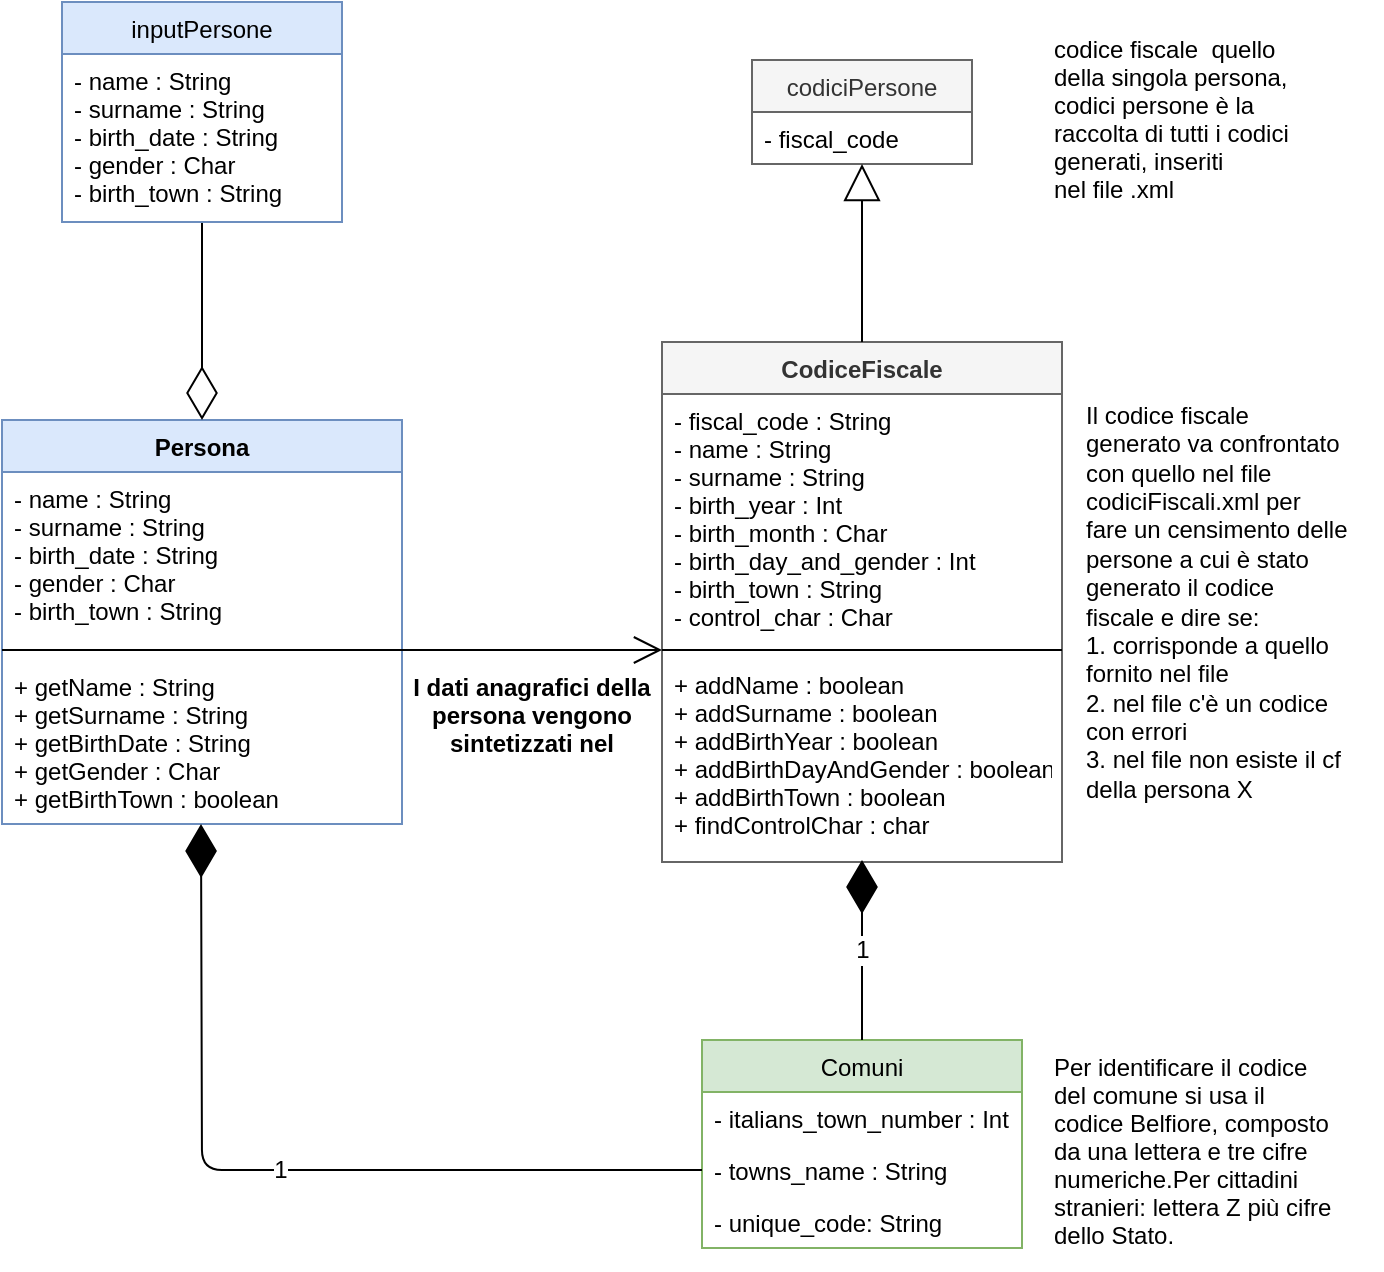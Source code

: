 <mxfile version="14.6.6" type="github"><diagram id="C5RBs43oDa-KdzZeNtuy" name="Page-1"><mxGraphModel dx="680" dy="701" grid="1" gridSize="10" guides="1" tooltips="1" connect="1" arrows="1" fold="1" page="1" pageScale="1" pageWidth="827" pageHeight="1169" math="0" shadow="0"><root><mxCell id="WIyWlLk6GJQsqaUBKTNV-0"/><mxCell id="WIyWlLk6GJQsqaUBKTNV-1" parent="WIyWlLk6GJQsqaUBKTNV-0"/><mxCell id="NUnzRI-uP0wGPxh7U_iV-4" value="CodiceFiscale" style="swimlane;fontStyle=1;align=center;verticalAlign=top;childLayout=stackLayout;horizontal=1;startSize=26;horizontalStack=0;resizeParent=1;resizeParentMax=0;resizeLast=0;collapsible=1;marginBottom=0;fillColor=#f5f5f5;strokeColor=#666666;fontColor=#333333;" parent="WIyWlLk6GJQsqaUBKTNV-1" vertex="1"><mxGeometry x="480" y="380" width="200" height="260" as="geometry"/></mxCell><mxCell id="NUnzRI-uP0wGPxh7U_iV-5" value="- fiscal_code : String&#xa;- name : String&#xa;- surname : String&#xa;- birth_year : Int&#xa;- birth_month : Char&#xa;- birth_day_and_gender : Int&#xa;- birth_town : String&#xa;- control_char : Char" style="text;strokeColor=none;fillColor=none;align=left;verticalAlign=top;spacingLeft=4;spacingRight=4;overflow=hidden;rotatable=0;points=[[0,0.5],[1,0.5]];portConstraint=eastwest;" parent="NUnzRI-uP0wGPxh7U_iV-4" vertex="1"><mxGeometry y="26" width="200" height="124" as="geometry"/></mxCell><mxCell id="NUnzRI-uP0wGPxh7U_iV-6" value="" style="line;strokeWidth=1;fillColor=none;align=left;verticalAlign=middle;spacingTop=-1;spacingLeft=3;spacingRight=3;rotatable=0;labelPosition=right;points=[];portConstraint=eastwest;" parent="NUnzRI-uP0wGPxh7U_iV-4" vertex="1"><mxGeometry y="150" width="200" height="8" as="geometry"/></mxCell><mxCell id="NUnzRI-uP0wGPxh7U_iV-7" value="+ addName : boolean&#xa;+ addSurname : boolean&#xa;+ addBirthYear : boolean&#xa;+ addBirthDayAndGender : boolean&#xa;+ addBirthTown : boolean&#xa;+ findControlChar : char" style="text;strokeColor=none;fillColor=none;align=left;verticalAlign=top;spacingLeft=4;spacingRight=4;overflow=hidden;rotatable=0;points=[[0,0.5],[1,0.5]];portConstraint=eastwest;" parent="NUnzRI-uP0wGPxh7U_iV-4" vertex="1"><mxGeometry y="158" width="200" height="102" as="geometry"/></mxCell><mxCell id="NUnzRI-uP0wGPxh7U_iV-16" value="Persona" style="swimlane;fontStyle=1;align=center;verticalAlign=top;childLayout=stackLayout;horizontal=1;startSize=26;horizontalStack=0;resizeParent=1;resizeParentMax=0;resizeLast=0;collapsible=1;marginBottom=0;fillColor=#dae8fc;strokeColor=#6c8ebf;" parent="WIyWlLk6GJQsqaUBKTNV-1" vertex="1"><mxGeometry x="150" y="419" width="200" height="202" as="geometry"/></mxCell><mxCell id="NUnzRI-uP0wGPxh7U_iV-17" value="- name : String&#xa;- surname : String&#xa;- birth_date : String&#xa;- gender : Char&#xa;- birth_town : String" style="text;strokeColor=none;fillColor=none;align=left;verticalAlign=top;spacingLeft=4;spacingRight=4;overflow=hidden;rotatable=0;points=[[0,0.5],[1,0.5]];portConstraint=eastwest;" parent="NUnzRI-uP0wGPxh7U_iV-16" vertex="1"><mxGeometry y="26" width="200" height="84" as="geometry"/></mxCell><mxCell id="NUnzRI-uP0wGPxh7U_iV-18" value="" style="line;strokeWidth=1;fillColor=none;align=left;verticalAlign=middle;spacingTop=-1;spacingLeft=3;spacingRight=3;rotatable=0;labelPosition=right;points=[];portConstraint=eastwest;" parent="NUnzRI-uP0wGPxh7U_iV-16" vertex="1"><mxGeometry y="110" width="200" height="10" as="geometry"/></mxCell><mxCell id="NUnzRI-uP0wGPxh7U_iV-19" value="+ getName : String&#xa;+ getSurname : String&#xa;+ getBirthDate : String&#xa;+ getGender : Char&#xa;+ getBirthTown : boolean" style="text;strokeColor=none;fillColor=none;align=left;verticalAlign=top;spacingLeft=4;spacingRight=4;overflow=hidden;rotatable=0;points=[[0,0.5],[1,0.5]];portConstraint=eastwest;" parent="NUnzRI-uP0wGPxh7U_iV-16" vertex="1"><mxGeometry y="120" width="200" height="82" as="geometry"/></mxCell><mxCell id="NUnzRI-uP0wGPxh7U_iV-30" value="Comuni" style="swimlane;fontStyle=0;childLayout=stackLayout;horizontal=1;startSize=26;fillColor=#d5e8d4;horizontalStack=0;resizeParent=1;resizeParentMax=0;resizeLast=0;collapsible=1;marginBottom=0;strokeColor=#82b366;" parent="WIyWlLk6GJQsqaUBKTNV-1" vertex="1"><mxGeometry x="500" y="729" width="160" height="104" as="geometry"/></mxCell><mxCell id="NUnzRI-uP0wGPxh7U_iV-31" value="- italians_town_number : Int" style="text;strokeColor=none;fillColor=none;align=left;verticalAlign=top;spacingLeft=4;spacingRight=4;overflow=hidden;rotatable=0;points=[[0,0.5],[1,0.5]];portConstraint=eastwest;" parent="NUnzRI-uP0wGPxh7U_iV-30" vertex="1"><mxGeometry y="26" width="160" height="26" as="geometry"/></mxCell><mxCell id="NUnzRI-uP0wGPxh7U_iV-32" value="- towns_name : String" style="text;strokeColor=none;fillColor=none;align=left;verticalAlign=top;spacingLeft=4;spacingRight=4;overflow=hidden;rotatable=0;points=[[0,0.5],[1,0.5]];portConstraint=eastwest;" parent="NUnzRI-uP0wGPxh7U_iV-30" vertex="1"><mxGeometry y="52" width="160" height="26" as="geometry"/></mxCell><mxCell id="NUnzRI-uP0wGPxh7U_iV-33" value="- unique_code: String" style="text;strokeColor=none;fillColor=none;align=left;verticalAlign=top;spacingLeft=4;spacingRight=4;overflow=hidden;rotatable=0;points=[[0,0.5],[1,0.5]];portConstraint=eastwest;" parent="NUnzRI-uP0wGPxh7U_iV-30" vertex="1"><mxGeometry y="78" width="160" height="26" as="geometry"/></mxCell><mxCell id="NUnzRI-uP0wGPxh7U_iV-34" value="" style="endArrow=open;endFill=1;endSize=12;html=1;" parent="WIyWlLk6GJQsqaUBKTNV-1" edge="1"><mxGeometry width="160" relative="1" as="geometry"><mxPoint x="320" y="534" as="sourcePoint"/><mxPoint x="480" y="534" as="targetPoint"/></mxGeometry></mxCell><mxCell id="NUnzRI-uP0wGPxh7U_iV-36" value="I dati anagrafici della&#xa;persona vengono&#xa;sintetizzati nel" style="text;strokeColor=none;fillColor=none;align=center;verticalAlign=top;spacingLeft=4;spacingRight=4;overflow=hidden;rotatable=0;points=[[0,0.5],[1,0.5]];portConstraint=eastwest;fontStyle=1" parent="WIyWlLk6GJQsqaUBKTNV-1" vertex="1"><mxGeometry x="350" y="539" width="130" height="50" as="geometry"/></mxCell><mxCell id="NUnzRI-uP0wGPxh7U_iV-37" value="&lt;font style=&quot;font-size: 12px&quot;&gt;1&lt;/font&gt;" style="endArrow=diamondThin;endFill=1;endSize=24;html=1;exitX=0.5;exitY=0;exitDx=0;exitDy=0;" parent="WIyWlLk6GJQsqaUBKTNV-1" source="NUnzRI-uP0wGPxh7U_iV-30" edge="1"><mxGeometry width="160" relative="1" as="geometry"><mxPoint x="390" y="629" as="sourcePoint"/><mxPoint x="580" y="639" as="targetPoint"/><Array as="points"><mxPoint x="580" y="689"/></Array></mxGeometry></mxCell><mxCell id="NUnzRI-uP0wGPxh7U_iV-40" value="&lt;font style=&quot;font-size: 12px&quot;&gt;1&lt;/font&gt;" style="endArrow=diamondThin;endFill=1;endSize=24;html=1;" parent="WIyWlLk6GJQsqaUBKTNV-1" edge="1"><mxGeometry width="160" relative="1" as="geometry"><mxPoint x="500" y="794" as="sourcePoint"/><mxPoint x="249.5" y="621" as="targetPoint"/><Array as="points"><mxPoint x="250" y="794"/></Array></mxGeometry></mxCell><mxCell id="NUnzRI-uP0wGPxh7U_iV-41" value="Per identificare il codice&#xa;del comune si usa il&#xa;codice Belfiore, composto&#xa;da una lettera e tre cifre&#xa;numeriche.Per cittadini&#xa;stranieri: lettera Z più cifre&#xa;dello Stato. " style="text;strokeColor=none;fillColor=none;align=left;verticalAlign=top;spacingLeft=4;spacingRight=4;overflow=hidden;rotatable=0;points=[[0,0.5],[1,0.5]];portConstraint=eastwest;" parent="WIyWlLk6GJQsqaUBKTNV-1" vertex="1"><mxGeometry x="670" y="729" width="150" height="112" as="geometry"/></mxCell><mxCell id="NUnzRI-uP0wGPxh7U_iV-52" value="" style="endArrow=diamondThin;endFill=0;endSize=24;html=1;entryX=0.5;entryY=0;entryDx=0;entryDy=0;" parent="WIyWlLk6GJQsqaUBKTNV-1" source="NUnzRI-uP0wGPxh7U_iV-65" target="NUnzRI-uP0wGPxh7U_iV-16" edge="1"><mxGeometry width="160" relative="1" as="geometry"><mxPoint x="250" y="320.0" as="sourcePoint"/><mxPoint x="242" y="397" as="targetPoint"/></mxGeometry></mxCell><mxCell id="NUnzRI-uP0wGPxh7U_iV-64" value="inputPersone" style="swimlane;fontStyle=0;childLayout=stackLayout;horizontal=1;startSize=26;fillColor=#dae8fc;horizontalStack=0;resizeParent=1;resizeParentMax=0;resizeLast=0;collapsible=1;marginBottom=0;align=center;strokeColor=#6c8ebf;" parent="WIyWlLk6GJQsqaUBKTNV-1" vertex="1"><mxGeometry x="180" y="210" width="140" height="110" as="geometry"/></mxCell><mxCell id="NUnzRI-uP0wGPxh7U_iV-65" value="- name : String&#xa;- surname : String&#xa;- birth_date : String&#xa;- gender : Char&#xa;- birth_town : String" style="text;strokeColor=none;fillColor=none;align=left;verticalAlign=top;spacingLeft=4;spacingRight=4;overflow=hidden;rotatable=0;points=[[0,0.5],[1,0.5]];portConstraint=eastwest;" parent="NUnzRI-uP0wGPxh7U_iV-64" vertex="1"><mxGeometry y="26" width="140" height="84" as="geometry"/></mxCell><mxCell id="NUnzRI-uP0wGPxh7U_iV-68" value="codiciPersone" style="swimlane;fontStyle=0;childLayout=stackLayout;horizontal=1;startSize=26;fillColor=#f5f5f5;horizontalStack=0;resizeParent=1;resizeParentMax=0;resizeLast=0;collapsible=1;marginBottom=0;align=center;strokeColor=#666666;fontColor=#333333;" parent="WIyWlLk6GJQsqaUBKTNV-1" vertex="1"><mxGeometry x="525" y="239" width="110" height="52" as="geometry"/></mxCell><mxCell id="NUnzRI-uP0wGPxh7U_iV-69" value="- fiscal_code" style="text;strokeColor=none;fillColor=none;align=left;verticalAlign=top;spacingLeft=4;spacingRight=4;overflow=hidden;rotatable=0;points=[[0,0.5],[1,0.5]];portConstraint=eastwest;" parent="NUnzRI-uP0wGPxh7U_iV-68" vertex="1"><mxGeometry y="26" width="110" height="26" as="geometry"/></mxCell><mxCell id="NUnzRI-uP0wGPxh7U_iV-73" value="codice fiscale  quello&#xa;della singola persona,&#xa;codici persone è la&#xa;raccolta di tutti i codici&#xa;generati, inseriti&#xa;nel file .xml" style="text;strokeColor=none;fillColor=none;align=left;verticalAlign=top;spacingLeft=4;spacingRight=4;overflow=hidden;rotatable=0;points=[[0,0.5],[1,0.5]];portConstraint=eastwest;" parent="WIyWlLk6GJQsqaUBKTNV-1" vertex="1"><mxGeometry x="670" y="220" width="135" height="90" as="geometry"/></mxCell><mxCell id="NUnzRI-uP0wGPxh7U_iV-74" value="" style="endArrow=block;endSize=16;endFill=0;html=1;exitX=0.5;exitY=0;exitDx=0;exitDy=0;" parent="WIyWlLk6GJQsqaUBKTNV-1" source="NUnzRI-uP0wGPxh7U_iV-4" target="NUnzRI-uP0wGPxh7U_iV-69" edge="1"><mxGeometry width="160" relative="1" as="geometry"><mxPoint x="350" y="460" as="sourcePoint"/><mxPoint x="510" y="460" as="targetPoint"/></mxGeometry></mxCell><mxCell id="NUnzRI-uP0wGPxh7U_iV-75" value="Il codice fiscale&lt;br&gt;generato va confrontato&lt;br&gt;con quello nel file&lt;br&gt;codiciFiscali.xml&amp;nbsp;per&lt;br&gt;fare un censimento delle&lt;br&gt;persone&amp;nbsp;a cui è stato&lt;br&gt;generato il codice&lt;br&gt;fiscale e dire&amp;nbsp;se:&lt;br&gt;1. corrisponde a quello&lt;br&gt;fornito&amp;nbsp;nel file&lt;br&gt;2. nel file c'è un codice&lt;br&gt;con errori&lt;br&gt;3. nel file non esiste il cf&lt;br&gt;della persona X" style="text;html=1;align=left;verticalAlign=middle;resizable=0;points=[];autosize=1;strokeColor=none;" parent="WIyWlLk6GJQsqaUBKTNV-1" vertex="1"><mxGeometry x="690" y="410" width="150" height="200" as="geometry"/></mxCell></root></mxGraphModel></diagram></mxfile>